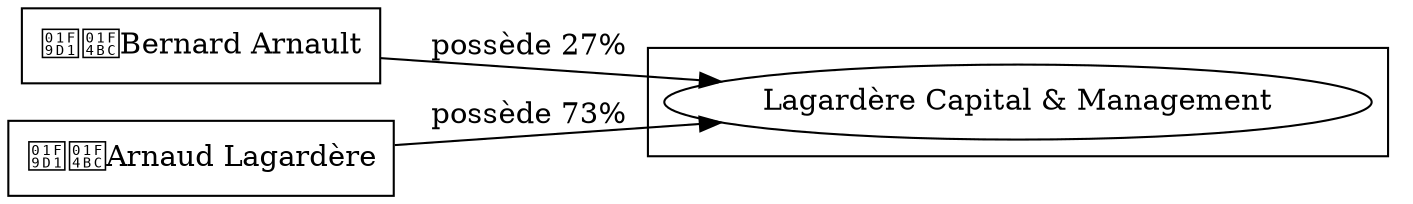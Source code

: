 digraph {
  rankdir=LR;
  subgraph roots {
    
      "bernard-arnault-42"[label="🧑‍💼Bernard Arnault" shape=box]
    
      "arnaud-lagardere-67"[label="🧑‍💼Arnaud Lagardère" shape=box]
    
  }

  

  subgraph clusterLeaves {
    
      "lagardere-capital-and-management-331"[label="Lagardère Capital &amp; Management"]
    
  }

  
    "bernard-arnault-42" -> "lagardere-capital-and-management-331" [
      label="possède 27%"
    ]
  
    "arnaud-lagardere-67" -> "lagardere-capital-and-management-331" [
      label="possède 73%"
    ]
  
}
